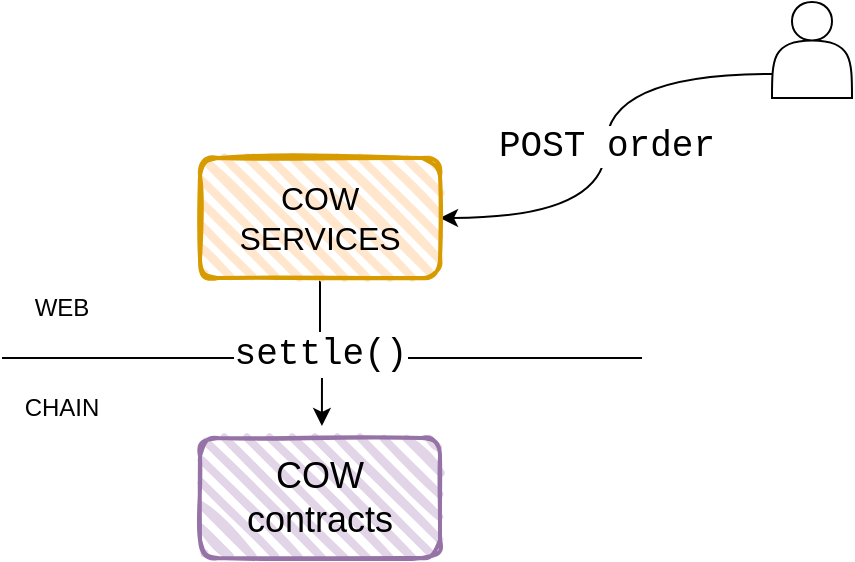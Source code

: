 <mxfile version="20.8.13" type="device"><diagram name="Page-1" id="ULBl3Yeu1sIgZRitbW0Z"><mxGraphModel dx="1014" dy="742" grid="0" gridSize="10" guides="1" tooltips="1" connect="1" arrows="1" fold="1" page="0" pageScale="1" pageWidth="300" pageHeight="300" math="0" shadow="0"><root><mxCell id="0"/><mxCell id="1" parent="0"/><mxCell id="kbiRXFBJX1jsQhlcCBeF-1" value="" style="endArrow=none;html=1;rounded=0;" edge="1" parent="1"><mxGeometry width="50" height="50" relative="1" as="geometry"><mxPoint x="240" y="360" as="sourcePoint"/><mxPoint x="560" y="360" as="targetPoint"/></mxGeometry></mxCell><mxCell id="kbiRXFBJX1jsQhlcCBeF-3" value="WEB" style="text;html=1;strokeColor=none;fillColor=none;align=center;verticalAlign=middle;whiteSpace=wrap;rounded=0;" vertex="1" parent="1"><mxGeometry x="240" y="320" width="60" height="30" as="geometry"/></mxCell><mxCell id="kbiRXFBJX1jsQhlcCBeF-4" value="CHAIN" style="text;html=1;strokeColor=none;fillColor=none;align=center;verticalAlign=middle;whiteSpace=wrap;rounded=0;" vertex="1" parent="1"><mxGeometry x="240" y="370" width="60" height="30" as="geometry"/></mxCell><mxCell id="kbiRXFBJX1jsQhlcCBeF-9" value="POST order" style="edgeStyle=orthogonalEdgeStyle;orthogonalLoop=1;jettySize=auto;html=1;exitX=0;exitY=0.75;exitDx=0;exitDy=0;entryX=1;entryY=0.5;entryDx=0;entryDy=0;fontFamily=Courier New;fontSize=18;curved=1;" edge="1" parent="1" source="kbiRXFBJX1jsQhlcCBeF-5" target="kbiRXFBJX1jsQhlcCBeF-6"><mxGeometry relative="1" as="geometry"/></mxCell><mxCell id="kbiRXFBJX1jsQhlcCBeF-5" value="" style="shape=actor;whiteSpace=wrap;html=1;" vertex="1" parent="1"><mxGeometry x="625" y="182" width="40" height="48" as="geometry"/></mxCell><mxCell id="kbiRXFBJX1jsQhlcCBeF-8" value="&lt;font face=&quot;Courier New&quot;&gt;settle()&lt;/font&gt;" style="edgeStyle=orthogonalEdgeStyle;rounded=0;orthogonalLoop=1;jettySize=auto;html=1;exitX=0.5;exitY=1;exitDx=0;exitDy=0;entryX=0.508;entryY=-0.1;entryDx=0;entryDy=0;entryPerimeter=0;fontFamily=Helvetica;fontSize=18;" edge="1" parent="1" source="kbiRXFBJX1jsQhlcCBeF-6" target="kbiRXFBJX1jsQhlcCBeF-7"><mxGeometry relative="1" as="geometry"/></mxCell><mxCell id="kbiRXFBJX1jsQhlcCBeF-6" value="&lt;font style=&quot;font-size: 16px;&quot; face=&quot;Helvetica&quot;&gt;COW SERVICES&lt;/font&gt;" style="rounded=1;whiteSpace=wrap;html=1;strokeWidth=2;fillWeight=4;hachureGap=8;hachureAngle=45;sketch=1;fillColor=#ffe6cc;strokeColor=#d79b00;" vertex="1" parent="1"><mxGeometry x="339" y="260" width="120" height="60" as="geometry"/></mxCell><mxCell id="kbiRXFBJX1jsQhlcCBeF-7" value="&lt;font style=&quot;font-size: 18px;&quot;&gt;COW contracts&lt;/font&gt;" style="rounded=1;whiteSpace=wrap;html=1;strokeWidth=2;fillWeight=4;hachureGap=8;hachureAngle=45;sketch=1;fillColor=#e1d5e7;strokeColor=#9673a6;" vertex="1" parent="1"><mxGeometry x="339" y="400" width="120" height="60" as="geometry"/></mxCell></root></mxGraphModel></diagram></mxfile>